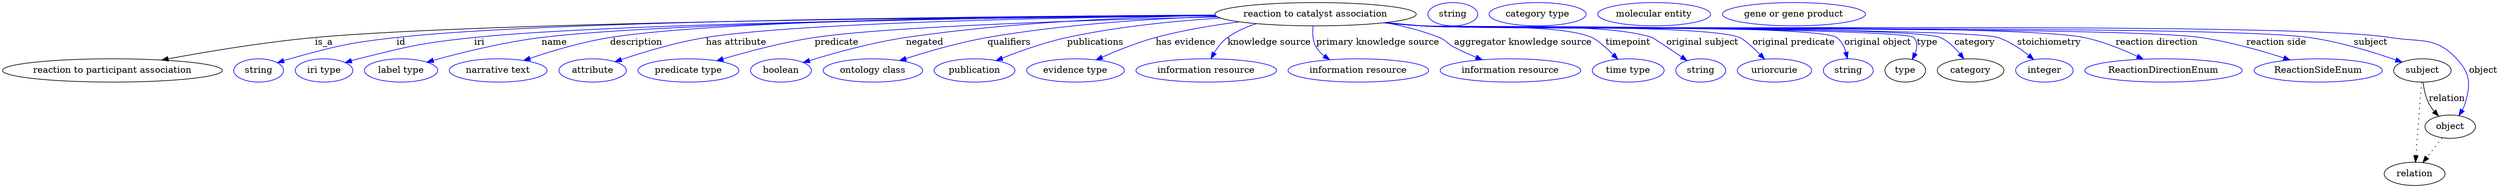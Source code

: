 digraph {
	graph [bb="0,0,3851.6,283"];
	node [label="\N"];
	"reaction to catalyst association"	[height=0.5,
		label="reaction to catalyst association",
		pos="2026.6,265",
		width=4.3149];
	"reaction to participant association"	[height=0.5,
		pos="169.63,178",
		width=4.7121];
	"reaction to catalyst association" -> "reaction to participant association"	[label=is_a,
		lp="496.63,221.5",
		pos="e,245.81,194.14 1871.9,263.16 1535.9,260.91 748.66,253.15 482.63,229 405.38,221.99 318.31,207.54 255.65,195.97"];
	id	[color=blue,
		height=0.5,
		label=string,
		pos="395.63,178",
		width=1.0652];
	"reaction to catalyst association" -> id	[color=blue,
		label=id,
		lp="614.63,221.5",
		pos="e,424.62,190.01 1871.6,263.58 1556,262.16 848.32,255.98 607.63,229 533.75,220.72 515.3,215.79 443.63,196 440.52,195.14 437.33,194.18 \
434.13,193.17",
		style=solid];
	iri	[color=blue,
		height=0.5,
		label="iri type",
		pos="496.63,178",
		width=1.2277];
	"reaction to catalyst association" -> iri	[color=blue,
		label=iri,
		lp="733.63,221.5",
		pos="e,529.25,190.17 1872.2,262.91 1577.1,260.33 943.36,252.19 725.63,229 646.5,220.57 626.79,215.53 549.63,196 546.21,195.13 542.67,\
194.16 539.14,193.14",
		style=solid];
	name	[color=blue,
		height=0.5,
		label="label type",
		pos="615.63,178",
		width=1.5707];
	"reaction to catalyst association" -> name	[color=blue,
		label=name,
		lp="846.63,221.5",
		pos="e,655.23,191.05 1872,263.23 1594.9,261.23 1024.1,254.11 826.63,229 770.45,221.86 707.44,205.84 665.02,193.85",
		style=solid];
	description	[color=blue,
		height=0.5,
		label="narrative text",
		pos="765.63,178",
		width=2.0943];
	"reaction to catalyst association" -> description	[color=blue,
		label=description,
		lp="977.13,221.5",
		pos="e,804.72,193.5 1871.4,263.83 1614.5,262.74 1111.8,256.96 936.63,229 894.52,222.28 848.16,208.29 814.35,196.82",
		style=solid];
	"has attribute"	[color=blue,
		height=0.5,
		label=attribute,
		pos="910.63,178",
		width=1.4443];
	"reaction to catalyst association" -> "has attribute"	[color=blue,
		label="has attribute",
		lp="1131.6,221.5",
		pos="e,945.07,191.59 1872.4,262.8 1645.2,260.27 1231.6,252.49 1084.6,229 1039.6,221.8 989.67,206.69 954.9,194.95",
		style=solid];
	predicate	[color=blue,
		height=0.5,
		label="predicate type",
		pos="1058.6,178",
		width=2.1665];
	"reaction to catalyst association" -> predicate	[color=blue,
		label=predicate,
		lp="1286.6,221.5",
		pos="e,1102.4,193.06 1875.3,260.87 1684.8,256.29 1368.5,246.35 1252.6,229 1204.5,221.79 1151,207.51 1112.4,196.05",
		style=solid];
	negated	[color=blue,
		height=0.5,
		label=boolean,
		pos="1201.6,178",
		width=1.2999];
	"reaction to catalyst association" -> negated	[color=blue,
		label=negated,
		lp="1422.6,221.5",
		pos="e,1235.9,190.33 1871.7,263.24 1743.1,260.75 1555.6,252.79 1393.6,229 1342,221.42 1284.3,205.31 1245.7,193.41",
		style=solid];
	qualifiers	[color=blue,
		height=0.5,
		label="ontology class",
		pos="1342.6,178",
		width=2.1304];
	"reaction to catalyst association" -> qualifiers	[color=blue,
		label=qualifiers,
		lp="1553.1,221.5",
		pos="e,1383.9,193.28 1874,261.66 1772.8,258.1 1637.5,249.49 1519.6,229 1476.4,221.48 1428.5,207.6 1393.4,196.37",
		style=solid];
	publications	[color=blue,
		height=0.5,
		label=publication,
		pos="1499.6,178",
		width=1.7332];
	"reaction to catalyst association" -> publications	[color=blue,
		label=publications,
		lp="1686.6,221.5",
		pos="e,1533.1,193.32 1879.5,259.05 1807.4,254.49 1719.8,245.75 1642.6,229 1608.1,221.52 1570.5,208.14 1542.5,197.11",
		style=solid];
	"has evidence"	[color=blue,
		height=0.5,
		label="evidence type",
		pos="1655.6,178",
		width=2.0943];
	"reaction to catalyst association" -> "has evidence"	[color=blue,
		label="has evidence",
		lp="1826.1,221.5",
		pos="e,1687.5,194.37 1908.9,253.23 1867.6,247.9 1821.2,240.13 1779.6,229 1751.3,221.39 1720.6,209.08 1696.9,198.58",
		style=solid];
	"knowledge source"	[color=blue,
		height=0.5,
		label="information resource",
		pos="1857.6,178",
		width=3.015];
	"reaction to catalyst association" -> "knowledge source"	[color=blue,
		label="knowledge source",
		lp="1955.1,221.5",
		pos="e,1865,196.24 1935.1,250.34 1919.4,245.3 1903.8,238.42 1890.6,229 1882.1,222.9 1875.2,213.84 1869.9,205.1",
		style=solid];
	"primary knowledge source"	[color=blue,
		height=0.5,
		label="information resource",
		pos="2092.6,178",
		width=3.015];
	"reaction to catalyst association" -> "primary knowledge source"	[color=blue,
		label="primary knowledge source",
		lp="2122.6,221.5",
		pos="e,2048.3,194.65 2022.8,246.59 2021.6,236.37 2021.8,223.63 2027.6,214 2030.8,208.82 2035,204.35 2039.8,200.52",
		style=solid];
	"aggregator knowledge source"	[color=blue,
		height=0.5,
		label="information resource",
		pos="2327.6,178",
		width=3.015];
	"reaction to catalyst association" -> "aggregator knowledge source"	[color=blue,
		label="aggregator knowledge source",
		lp="2347.1,221.5",
		pos="e,2284,194.64 2134.3,251.95 2162.1,246.78 2191.5,239.43 2217.6,229 2229,224.48 2229.8,219.64 2240.6,214 2251.4,208.42 2263.2,203.13 \
2274.5,198.44",
		style=solid];
	timepoint	[color=blue,
		height=0.5,
		label="time type",
		pos="2509.6,178",
		width=1.5346];
	"reaction to catalyst association" -> timepoint	[color=blue,
		label=timepoint,
		lp="2509.6,221.5",
		pos="e,2493.7,195.41 2136.2,252.18 2154.7,250.34 2173.7,248.54 2191.6,247 2249.8,242.01 2399.9,251.66 2453.6,229 2461.1,225.87 2474.4,\
214.06 2486.2,202.71",
		style=solid];
	"original subject"	[color=blue,
		height=0.5,
		label=string,
		pos="2621.6,178",
		width=1.0652];
	"reaction to catalyst association" -> "original subject"	[color=blue,
		label="original subject",
		lp="2624.6,221.5",
		pos="e,2600.5,193.27 2134.8,252.04 2153.8,250.18 2173.3,248.41 2191.6,247 2270.4,240.95 2471.6,253.8 2546.6,229 2548,228.56 2571.7,212.71 \
2592.1,198.98",
		style=solid];
	"original predicate"	[color=blue,
		height=0.5,
		label=uriorcurie,
		pos="2735.6,178",
		width=1.5887];
	"reaction to catalyst association" -> "original predicate"	[color=blue,
		label="original predicate",
		lp="2765.1,221.5",
		pos="e,2720.3,195.48 2133.9,251.91 2153.1,250.04 2173,248.3 2191.6,247 2246,243.21 2631.3,249.81 2681.6,229 2688.9,225.98 2701.8,214.17 \
2713.2,202.8",
		style=solid];
	"original object"	[color=blue,
		height=0.5,
		label=string,
		pos="2849.6,178",
		width=1.0652];
	"reaction to catalyst association" -> "original object"	[color=blue,
		label="original object",
		lp="2895.1,221.5",
		pos="e,2848.3,196.32 2133,251.86 2152.5,249.97 2172.7,248.24 2191.6,247 2227.1,244.68 2802.8,249.86 2831.6,229 2839,223.63 2843.4,214.92 \
2846,206.26",
		style=solid];
	type	[height=0.5,
		pos="2937.6,178",
		width=0.86659];
	"reaction to catalyst association" -> type	[color=blue,
		label=type,
		lp="2971.6,221.5",
		pos="e,2948.6,194.96 2132.6,251.83 2152.2,249.94 2172.5,248.21 2191.6,247 2212.7,245.67 2935.9,244.09 2950.6,229 2957.1,222.4 2956.2,\
213.04 2952.9,204.2",
		style=solid];
	category	[height=0.5,
		pos="3038.6,178",
		width=1.4263];
	"reaction to catalyst association" -> category	[color=blue,
		label=category,
		lp="3045.1,221.5",
		pos="e,3028.2,195.82 2132.6,251.81 2152.2,249.92 2172.5,248.2 2191.6,247 2236,244.22 2951,247.1 2991.6,229 3003.7,223.62 3014.1,213.51 \
3022.1,203.78",
		style=solid];
	stoichiometry	[color=blue,
		height=0.5,
		label=integer,
		pos="3152.6,178",
		width=1.2277];
	"reaction to catalyst association" -> stoichiometry	[color=blue,
		label=stoichiometry,
		lp="3160.1,221.5",
		pos="e,3136.2,194.72 2132.6,251.78 2152.2,249.89 2172.5,248.18 2191.6,247 2240.9,243.97 3033.6,244.24 3080.6,229 3098.1,223.34 3115.1,\
211.92 3128.2,201.42",
		style=solid];
	"reaction direction"	[color=blue,
		height=0.5,
		label=ReactionDirectionEnum,
		pos="3336.6,178",
		width=3.3761];
	"reaction to catalyst association" -> "reaction direction"	[color=blue,
		label="reaction direction",
		lp="3326.1,221.5",
		pos="e,3305.3,195.52 2132.2,251.78 2151.9,249.88 2172.4,248.16 2191.6,247 2305,240.17 3102.4,251.77 3213.6,229 3242.2,223.15 3272.6,210.86 \
3296,199.94",
		style=solid];
	"reaction side"	[color=blue,
		height=0.5,
		label=ReactionSideEnum,
		pos="3574.6,178",
		width=2.7442];
	"reaction to catalyst association" -> "reaction side"	[color=blue,
		label="reaction side",
		lp="3511.1,221.5",
		pos="e,3531.4,194.29 2132.1,251.74 2151.9,249.84 2172.4,248.13 2191.6,247 2325,239.15 3261.4,247.94 3393.6,229 3437.6,222.71 3486,208.96 \
3521.7,197.47",
		style=solid];
	subject	[height=0.5,
		pos="3735.6,178",
		width=1.2277];
	"reaction to catalyst association" -> subject	[color=blue,
		label=subject,
		lp="3655.6,221.5",
		pos="e,3704.5,190.84 2132.1,251.71 2151.9,249.81 2172.4,248.12 2191.6,247 2343.6,238.19 3410.9,250.2 3561.6,229 3608.2,222.45 3659.8,\
206.46 3694.7,194.31",
		style=solid];
	object	[height=0.5,
		pos="3778.6,91",
		width=1.0832];
	"reaction to catalyst association" -> object	[color=blue,
		label=object,
		lp="3829.6,178",
		pos="e,3792,108.09 2131.7,251.73 2151.6,249.82 2172.2,248.11 2191.6,247 2357.4,237.48 3521.8,255.62 3685.6,229 3733.1,221.29 3755.9,231.22 \
3788.6,196 3809.9,173.13 3810.6,156.9 3801.6,127 3800.6,123.55 3799.1,120.13 3797.4,116.85",
		style=solid];
	association_type	[color=blue,
		height=0.5,
		label=string,
		pos="2238.6,265",
		width=1.0652];
	association_category	[color=blue,
		height=0.5,
		label="category type",
		pos="2369.6,265",
		width=2.0762];
	subject -> object	[label=relation,
		lp="3773.6,134.5",
		pos="e,3760.7,107.23 3736.7,159.55 3737.9,149.57 3740.4,137.07 3745.6,127 3747.9,122.68 3750.8,118.52 3754,114.66"];
	relation	[height=0.5,
		pos="3723.6,18",
		width=1.2999];
	subject -> relation	[pos="e,3724.9,36.188 3734.3,159.79 3732.3,132.48 3728.2,78.994 3725.7,46.38",
		style=dotted];
	"reaction to participant association_subject"	[color=blue,
		height=0.5,
		label="molecular entity",
		pos="2549.6,265",
		width=2.4192];
	object -> relation	[pos="e,3736.4,35.54 3766.2,73.889 3759.2,64.939 3750.5,53.617 3742.7,43.584",
		style=dotted];
	"reaction to catalyst association_object"	[color=blue,
		height=0.5,
		label="gene or gene product",
		pos="2765.6,265",
		width=3.0692];
}

